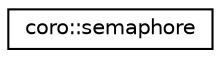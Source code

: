 digraph "Graphical Class Hierarchy"
{
 // LATEX_PDF_SIZE
  edge [fontname="Helvetica",fontsize="10",labelfontname="Helvetica",labelfontsize="10"];
  node [fontname="Helvetica",fontsize="10",shape=record];
  rankdir="LR";
  Node0 [label="coro::semaphore",height=0.2,width=0.4,color="black", fillcolor="white", style="filled",URL="$classcoro_1_1semaphore.html",tooltip="Implements semaphore for coroutines."];
}
